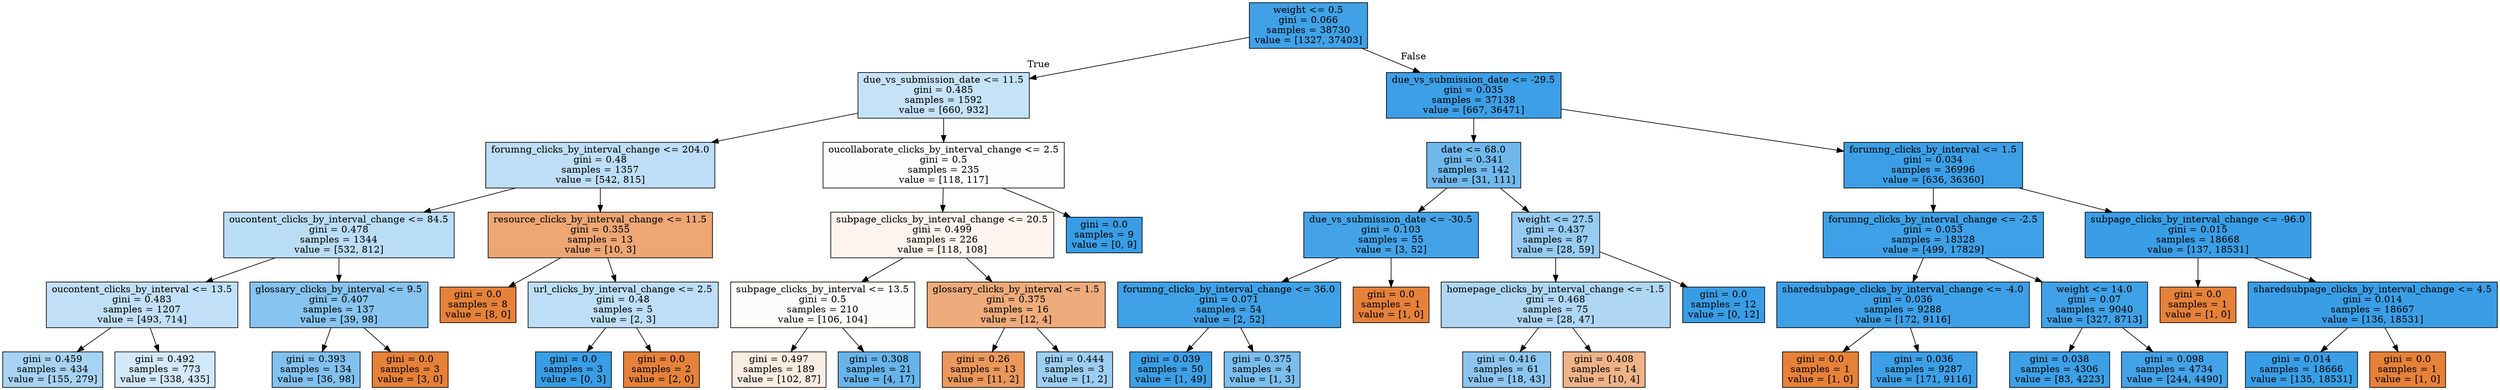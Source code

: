 digraph Tree {
node [shape=box, style="filled", color="black"] ;
0 [label="weight <= 0.5\ngini = 0.066\nsamples = 38730\nvalue = [1327, 37403]", fillcolor="#399de5f6"] ;
1 [label="due_vs_submission_date <= 11.5\ngini = 0.485\nsamples = 1592\nvalue = [660, 932]", fillcolor="#399de54a"] ;
0 -> 1 [labeldistance=2.5, labelangle=45, headlabel="True"] ;
2 [label="forumng_clicks_by_interval_change <= 204.0\ngini = 0.48\nsamples = 1357\nvalue = [542, 815]", fillcolor="#399de555"] ;
1 -> 2 ;
3 [label="oucontent_clicks_by_interval_change <= 84.5\ngini = 0.478\nsamples = 1344\nvalue = [532, 812]", fillcolor="#399de558"] ;
2 -> 3 ;
4 [label="oucontent_clicks_by_interval <= 13.5\ngini = 0.483\nsamples = 1207\nvalue = [493, 714]", fillcolor="#399de54f"] ;
3 -> 4 ;
5 [label="gini = 0.459\nsamples = 434\nvalue = [155, 279]", fillcolor="#399de571"] ;
4 -> 5 ;
6 [label="gini = 0.492\nsamples = 773\nvalue = [338, 435]", fillcolor="#399de539"] ;
4 -> 6 ;
7 [label="glossary_clicks_by_interval <= 9.5\ngini = 0.407\nsamples = 137\nvalue = [39, 98]", fillcolor="#399de59a"] ;
3 -> 7 ;
8 [label="gini = 0.393\nsamples = 134\nvalue = [36, 98]", fillcolor="#399de5a1"] ;
7 -> 8 ;
9 [label="gini = 0.0\nsamples = 3\nvalue = [3, 0]", fillcolor="#e58139ff"] ;
7 -> 9 ;
10 [label="resource_clicks_by_interval_change <= 11.5\ngini = 0.355\nsamples = 13\nvalue = [10, 3]", fillcolor="#e58139b3"] ;
2 -> 10 ;
11 [label="gini = 0.0\nsamples = 8\nvalue = [8, 0]", fillcolor="#e58139ff"] ;
10 -> 11 ;
12 [label="url_clicks_by_interval_change <= 2.5\ngini = 0.48\nsamples = 5\nvalue = [2, 3]", fillcolor="#399de555"] ;
10 -> 12 ;
13 [label="gini = 0.0\nsamples = 3\nvalue = [0, 3]", fillcolor="#399de5ff"] ;
12 -> 13 ;
14 [label="gini = 0.0\nsamples = 2\nvalue = [2, 0]", fillcolor="#e58139ff"] ;
12 -> 14 ;
15 [label="oucollaborate_clicks_by_interval_change <= 2.5\ngini = 0.5\nsamples = 235\nvalue = [118, 117]", fillcolor="#e5813902"] ;
1 -> 15 ;
16 [label="subpage_clicks_by_interval_change <= 20.5\ngini = 0.499\nsamples = 226\nvalue = [118, 108]", fillcolor="#e5813916"] ;
15 -> 16 ;
17 [label="subpage_clicks_by_interval <= 13.5\ngini = 0.5\nsamples = 210\nvalue = [106, 104]", fillcolor="#e5813905"] ;
16 -> 17 ;
18 [label="gini = 0.497\nsamples = 189\nvalue = [102, 87]", fillcolor="#e5813925"] ;
17 -> 18 ;
19 [label="gini = 0.308\nsamples = 21\nvalue = [4, 17]", fillcolor="#399de5c3"] ;
17 -> 19 ;
20 [label="glossary_clicks_by_interval <= 1.5\ngini = 0.375\nsamples = 16\nvalue = [12, 4]", fillcolor="#e58139aa"] ;
16 -> 20 ;
21 [label="gini = 0.26\nsamples = 13\nvalue = [11, 2]", fillcolor="#e58139d1"] ;
20 -> 21 ;
22 [label="gini = 0.444\nsamples = 3\nvalue = [1, 2]", fillcolor="#399de57f"] ;
20 -> 22 ;
23 [label="gini = 0.0\nsamples = 9\nvalue = [0, 9]", fillcolor="#399de5ff"] ;
15 -> 23 ;
24 [label="due_vs_submission_date <= -29.5\ngini = 0.035\nsamples = 37138\nvalue = [667, 36471]", fillcolor="#399de5fa"] ;
0 -> 24 [labeldistance=2.5, labelangle=-45, headlabel="False"] ;
25 [label="date <= 68.0\ngini = 0.341\nsamples = 142\nvalue = [31, 111]", fillcolor="#399de5b8"] ;
24 -> 25 ;
26 [label="due_vs_submission_date <= -30.5\ngini = 0.103\nsamples = 55\nvalue = [3, 52]", fillcolor="#399de5f0"] ;
25 -> 26 ;
27 [label="forumng_clicks_by_interval_change <= 36.0\ngini = 0.071\nsamples = 54\nvalue = [2, 52]", fillcolor="#399de5f5"] ;
26 -> 27 ;
28 [label="gini = 0.039\nsamples = 50\nvalue = [1, 49]", fillcolor="#399de5fa"] ;
27 -> 28 ;
29 [label="gini = 0.375\nsamples = 4\nvalue = [1, 3]", fillcolor="#399de5aa"] ;
27 -> 29 ;
30 [label="gini = 0.0\nsamples = 1\nvalue = [1, 0]", fillcolor="#e58139ff"] ;
26 -> 30 ;
31 [label="weight <= 27.5\ngini = 0.437\nsamples = 87\nvalue = [28, 59]", fillcolor="#399de586"] ;
25 -> 31 ;
32 [label="homepage_clicks_by_interval_change <= -1.5\ngini = 0.468\nsamples = 75\nvalue = [28, 47]", fillcolor="#399de567"] ;
31 -> 32 ;
33 [label="gini = 0.416\nsamples = 61\nvalue = [18, 43]", fillcolor="#399de594"] ;
32 -> 33 ;
34 [label="gini = 0.408\nsamples = 14\nvalue = [10, 4]", fillcolor="#e5813999"] ;
32 -> 34 ;
35 [label="gini = 0.0\nsamples = 12\nvalue = [0, 12]", fillcolor="#399de5ff"] ;
31 -> 35 ;
36 [label="forumng_clicks_by_interval <= 1.5\ngini = 0.034\nsamples = 36996\nvalue = [636, 36360]", fillcolor="#399de5fb"] ;
24 -> 36 ;
37 [label="forumng_clicks_by_interval_change <= -2.5\ngini = 0.053\nsamples = 18328\nvalue = [499, 17829]", fillcolor="#399de5f8"] ;
36 -> 37 ;
38 [label="sharedsubpage_clicks_by_interval_change <= -4.0\ngini = 0.036\nsamples = 9288\nvalue = [172, 9116]", fillcolor="#399de5fa"] ;
37 -> 38 ;
39 [label="gini = 0.0\nsamples = 1\nvalue = [1, 0]", fillcolor="#e58139ff"] ;
38 -> 39 ;
40 [label="gini = 0.036\nsamples = 9287\nvalue = [171, 9116]", fillcolor="#399de5fa"] ;
38 -> 40 ;
41 [label="weight <= 14.0\ngini = 0.07\nsamples = 9040\nvalue = [327, 8713]", fillcolor="#399de5f5"] ;
37 -> 41 ;
42 [label="gini = 0.038\nsamples = 4306\nvalue = [83, 4223]", fillcolor="#399de5fa"] ;
41 -> 42 ;
43 [label="gini = 0.098\nsamples = 4734\nvalue = [244, 4490]", fillcolor="#399de5f1"] ;
41 -> 43 ;
44 [label="subpage_clicks_by_interval_change <= -96.0\ngini = 0.015\nsamples = 18668\nvalue = [137, 18531]", fillcolor="#399de5fd"] ;
36 -> 44 ;
45 [label="gini = 0.0\nsamples = 1\nvalue = [1, 0]", fillcolor="#e58139ff"] ;
44 -> 45 ;
46 [label="sharedsubpage_clicks_by_interval_change <= 4.5\ngini = 0.014\nsamples = 18667\nvalue = [136, 18531]", fillcolor="#399de5fd"] ;
44 -> 46 ;
47 [label="gini = 0.014\nsamples = 18666\nvalue = [135, 18531]", fillcolor="#399de5fd"] ;
46 -> 47 ;
48 [label="gini = 0.0\nsamples = 1\nvalue = [1, 0]", fillcolor="#e58139ff"] ;
46 -> 48 ;
}